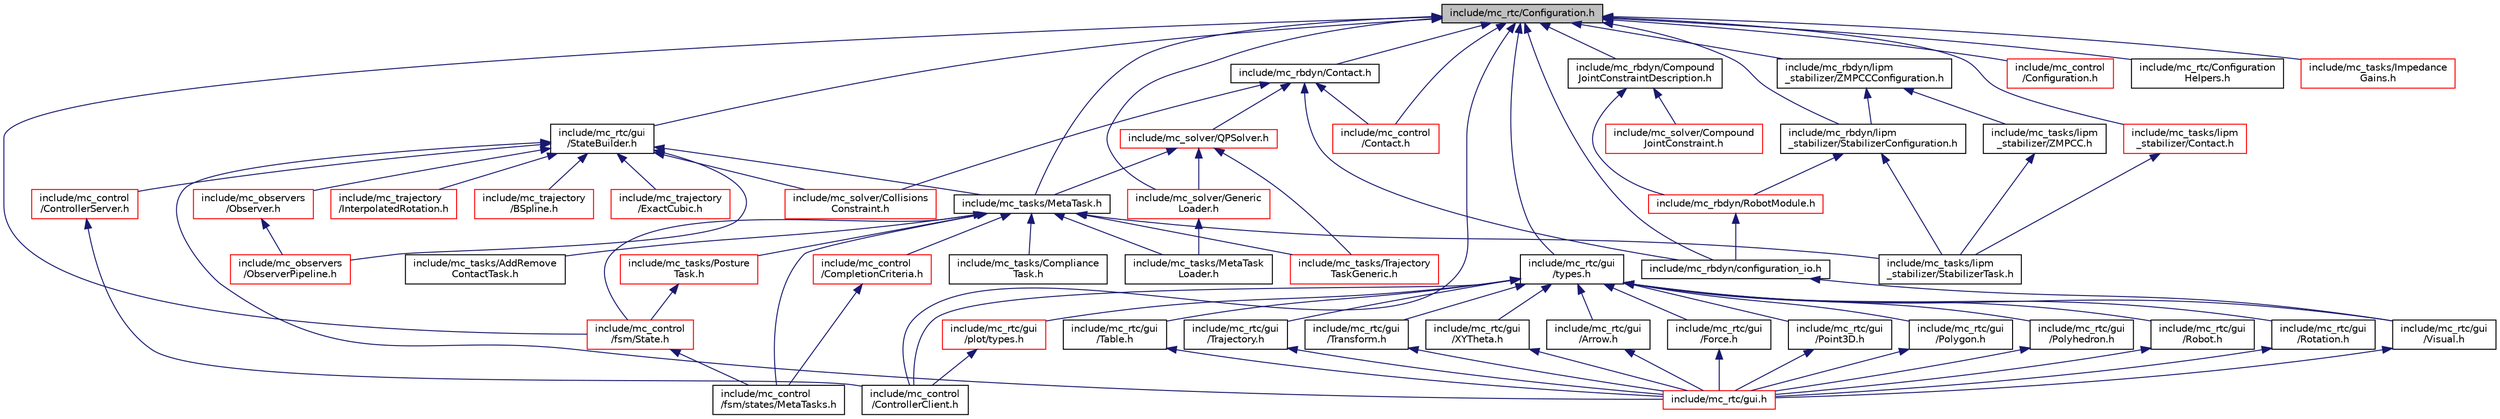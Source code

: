 digraph "include/mc_rtc/Configuration.h"
{
 // INTERACTIVE_SVG=YES
  edge [fontname="Helvetica",fontsize="10",labelfontname="Helvetica",labelfontsize="10"];
  node [fontname="Helvetica",fontsize="10",shape=record];
  Node25 [label="include/mc_rtc/Configuration.h",height=0.2,width=0.4,color="black", fillcolor="grey75", style="filled", fontcolor="black"];
  Node25 -> Node26 [dir="back",color="midnightblue",fontsize="10",style="solid",fontname="Helvetica"];
  Node26 [label="include/mc_tasks/MetaTask.h",height=0.2,width=0.4,color="black", fillcolor="white", style="filled",URL="$MetaTask_8h.html"];
  Node26 -> Node27 [dir="back",color="midnightblue",fontsize="10",style="solid",fontname="Helvetica"];
  Node27 [label="include/mc_control\l/CompletionCriteria.h",height=0.2,width=0.4,color="red", fillcolor="white", style="filled",URL="$CompletionCriteria_8h.html"];
  Node27 -> Node28 [dir="back",color="midnightblue",fontsize="10",style="solid",fontname="Helvetica"];
  Node28 [label="include/mc_control\l/fsm/states/MetaTasks.h",height=0.2,width=0.4,color="black", fillcolor="white", style="filled",URL="$MetaTasks_8h.html"];
  Node26 -> Node30 [dir="back",color="midnightblue",fontsize="10",style="solid",fontname="Helvetica"];
  Node30 [label="include/mc_tasks/Posture\lTask.h",height=0.2,width=0.4,color="red", fillcolor="white", style="filled",URL="$PostureTask_8h.html"];
  Node30 -> Node42 [dir="back",color="midnightblue",fontsize="10",style="solid",fontname="Helvetica"];
  Node42 [label="include/mc_control\l/fsm/State.h",height=0.2,width=0.4,color="red", fillcolor="white", style="filled",URL="$State_8h.html"];
  Node42 -> Node28 [dir="back",color="midnightblue",fontsize="10",style="solid",fontname="Helvetica"];
  Node26 -> Node42 [dir="back",color="midnightblue",fontsize="10",style="solid",fontname="Helvetica"];
  Node26 -> Node57 [dir="back",color="midnightblue",fontsize="10",style="solid",fontname="Helvetica"];
  Node57 [label="include/mc_tasks/Trajectory\lTaskGeneric.h",height=0.2,width=0.4,color="red", fillcolor="white", style="filled",URL="$TrajectoryTaskGeneric_8h.html"];
  Node26 -> Node28 [dir="back",color="midnightblue",fontsize="10",style="solid",fontname="Helvetica"];
  Node26 -> Node83 [dir="back",color="midnightblue",fontsize="10",style="solid",fontname="Helvetica"];
  Node83 [label="include/mc_tasks/AddRemove\lContactTask.h",height=0.2,width=0.4,color="black", fillcolor="white", style="filled",URL="$AddRemoveContactTask_8h.html"];
  Node26 -> Node61 [dir="back",color="midnightblue",fontsize="10",style="solid",fontname="Helvetica"];
  Node61 [label="include/mc_tasks/Compliance\lTask.h",height=0.2,width=0.4,color="black", fillcolor="white", style="filled",URL="$ComplianceTask_8h.html"];
  Node26 -> Node62 [dir="back",color="midnightblue",fontsize="10",style="solid",fontname="Helvetica"];
  Node62 [label="include/mc_tasks/lipm\l_stabilizer/StabilizerTask.h",height=0.2,width=0.4,color="black", fillcolor="white", style="filled",URL="$StabilizerTask_8h.html"];
  Node26 -> Node84 [dir="back",color="midnightblue",fontsize="10",style="solid",fontname="Helvetica"];
  Node84 [label="include/mc_tasks/MetaTask\lLoader.h",height=0.2,width=0.4,color="black", fillcolor="white", style="filled",URL="$MetaTaskLoader_8h.html"];
  Node25 -> Node85 [dir="back",color="midnightblue",fontsize="10",style="solid",fontname="Helvetica"];
  Node85 [label="include/mc_rtc/gui\l/StateBuilder.h",height=0.2,width=0.4,color="black", fillcolor="white", style="filled",URL="$StateBuilder_8h.html"];
  Node85 -> Node26 [dir="back",color="midnightblue",fontsize="10",style="solid",fontname="Helvetica"];
  Node85 -> Node86 [dir="back",color="midnightblue",fontsize="10",style="solid",fontname="Helvetica"];
  Node86 [label="include/mc_observers\l/Observer.h",height=0.2,width=0.4,color="red", fillcolor="white", style="filled",URL="$Observer_8h.html"];
  Node86 -> Node87 [dir="back",color="midnightblue",fontsize="10",style="solid",fontname="Helvetica"];
  Node87 [label="include/mc_observers\l/ObserverPipeline.h",height=0.2,width=0.4,color="red", fillcolor="white", style="filled",URL="$ObserverPipeline_8h.html"];
  Node85 -> Node87 [dir="back",color="midnightblue",fontsize="10",style="solid",fontname="Helvetica"];
  Node85 -> Node94 [dir="back",color="midnightblue",fontsize="10",style="solid",fontname="Helvetica"];
  Node94 [label="include/mc_rtc/gui.h",height=0.2,width=0.4,color="red", fillcolor="white", style="filled",URL="$gui_8h.html"];
  Node85 -> Node95 [dir="back",color="midnightblue",fontsize="10",style="solid",fontname="Helvetica"];
  Node95 [label="include/mc_solver/Collisions\lConstraint.h",height=0.2,width=0.4,color="red", fillcolor="white", style="filled",URL="$CollisionsConstraint_8h.html"];
  Node85 -> Node32 [dir="back",color="midnightblue",fontsize="10",style="solid",fontname="Helvetica"];
  Node32 [label="include/mc_control\l/ControllerServer.h",height=0.2,width=0.4,color="red", fillcolor="white", style="filled",URL="$ControllerServer_8h.html"];
  Node32 -> Node33 [dir="back",color="midnightblue",fontsize="10",style="solid",fontname="Helvetica"];
  Node33 [label="include/mc_control\l/ControllerClient.h",height=0.2,width=0.4,color="black", fillcolor="white", style="filled",URL="$ControllerClient_8h.html"];
  Node85 -> Node96 [dir="back",color="midnightblue",fontsize="10",style="solid",fontname="Helvetica"];
  Node96 [label="include/mc_trajectory\l/InterpolatedRotation.h",height=0.2,width=0.4,color="red", fillcolor="white", style="filled",URL="$InterpolatedRotation_8h.html"];
  Node85 -> Node97 [dir="back",color="midnightblue",fontsize="10",style="solid",fontname="Helvetica"];
  Node97 [label="include/mc_trajectory\l/BSpline.h",height=0.2,width=0.4,color="red", fillcolor="white", style="filled",URL="$BSpline_8h.html"];
  Node85 -> Node98 [dir="back",color="midnightblue",fontsize="10",style="solid",fontname="Helvetica"];
  Node98 [label="include/mc_trajectory\l/ExactCubic.h",height=0.2,width=0.4,color="red", fillcolor="white", style="filled",URL="$ExactCubic_8h.html"];
  Node25 -> Node99 [dir="back",color="midnightblue",fontsize="10",style="solid",fontname="Helvetica"];
  Node99 [label="include/mc_rtc/gui\l/types.h",height=0.2,width=0.4,color="black", fillcolor="white", style="filled",URL="$types_8h.html"];
  Node99 -> Node100 [dir="back",color="midnightblue",fontsize="10",style="solid",fontname="Helvetica"];
  Node100 [label="include/mc_rtc/gui\l/plot/types.h",height=0.2,width=0.4,color="red", fillcolor="white", style="filled",URL="$plot_2types_8h.html"];
  Node100 -> Node33 [dir="back",color="midnightblue",fontsize="10",style="solid",fontname="Helvetica"];
  Node99 -> Node107 [dir="back",color="midnightblue",fontsize="10",style="solid",fontname="Helvetica"];
  Node107 [label="include/mc_rtc/gui\l/Arrow.h",height=0.2,width=0.4,color="black", fillcolor="white", style="filled",URL="$Arrow_8h.html"];
  Node107 -> Node94 [dir="back",color="midnightblue",fontsize="10",style="solid",fontname="Helvetica"];
  Node99 -> Node108 [dir="back",color="midnightblue",fontsize="10",style="solid",fontname="Helvetica"];
  Node108 [label="include/mc_rtc/gui\l/Force.h",height=0.2,width=0.4,color="black", fillcolor="white", style="filled",URL="$Force_8h.html"];
  Node108 -> Node94 [dir="back",color="midnightblue",fontsize="10",style="solid",fontname="Helvetica"];
  Node99 -> Node109 [dir="back",color="midnightblue",fontsize="10",style="solid",fontname="Helvetica"];
  Node109 [label="include/mc_rtc/gui\l/Point3D.h",height=0.2,width=0.4,color="black", fillcolor="white", style="filled",URL="$Point3D_8h.html"];
  Node109 -> Node94 [dir="back",color="midnightblue",fontsize="10",style="solid",fontname="Helvetica"];
  Node99 -> Node110 [dir="back",color="midnightblue",fontsize="10",style="solid",fontname="Helvetica"];
  Node110 [label="include/mc_rtc/gui\l/Polygon.h",height=0.2,width=0.4,color="black", fillcolor="white", style="filled",URL="$Polygon_8h.html"];
  Node110 -> Node94 [dir="back",color="midnightblue",fontsize="10",style="solid",fontname="Helvetica"];
  Node99 -> Node111 [dir="back",color="midnightblue",fontsize="10",style="solid",fontname="Helvetica"];
  Node111 [label="include/mc_rtc/gui\l/Polyhedron.h",height=0.2,width=0.4,color="black", fillcolor="white", style="filled",URL="$Polyhedron_8h.html"];
  Node111 -> Node94 [dir="back",color="midnightblue",fontsize="10",style="solid",fontname="Helvetica"];
  Node99 -> Node112 [dir="back",color="midnightblue",fontsize="10",style="solid",fontname="Helvetica"];
  Node112 [label="include/mc_rtc/gui\l/Robot.h",height=0.2,width=0.4,color="black", fillcolor="white", style="filled",URL="$mc__rtc_2gui_2Robot_8h.html"];
  Node112 -> Node94 [dir="back",color="midnightblue",fontsize="10",style="solid",fontname="Helvetica"];
  Node99 -> Node113 [dir="back",color="midnightblue",fontsize="10",style="solid",fontname="Helvetica"];
  Node113 [label="include/mc_rtc/gui\l/Rotation.h",height=0.2,width=0.4,color="black", fillcolor="white", style="filled",URL="$Rotation_8h.html"];
  Node113 -> Node94 [dir="back",color="midnightblue",fontsize="10",style="solid",fontname="Helvetica"];
  Node99 -> Node114 [dir="back",color="midnightblue",fontsize="10",style="solid",fontname="Helvetica"];
  Node114 [label="include/mc_rtc/gui\l/Table.h",height=0.2,width=0.4,color="black", fillcolor="white", style="filled",URL="$Table_8h.html"];
  Node114 -> Node94 [dir="back",color="midnightblue",fontsize="10",style="solid",fontname="Helvetica"];
  Node99 -> Node115 [dir="back",color="midnightblue",fontsize="10",style="solid",fontname="Helvetica"];
  Node115 [label="include/mc_rtc/gui\l/Trajectory.h",height=0.2,width=0.4,color="black", fillcolor="white", style="filled",URL="$Trajectory_8h.html"];
  Node115 -> Node94 [dir="back",color="midnightblue",fontsize="10",style="solid",fontname="Helvetica"];
  Node99 -> Node116 [dir="back",color="midnightblue",fontsize="10",style="solid",fontname="Helvetica"];
  Node116 [label="include/mc_rtc/gui\l/Transform.h",height=0.2,width=0.4,color="black", fillcolor="white", style="filled",URL="$Transform_8h.html"];
  Node116 -> Node94 [dir="back",color="midnightblue",fontsize="10",style="solid",fontname="Helvetica"];
  Node99 -> Node117 [dir="back",color="midnightblue",fontsize="10",style="solid",fontname="Helvetica"];
  Node117 [label="include/mc_rtc/gui\l/Visual.h",height=0.2,width=0.4,color="black", fillcolor="white", style="filled",URL="$Visual_8h.html"];
  Node117 -> Node94 [dir="back",color="midnightblue",fontsize="10",style="solid",fontname="Helvetica"];
  Node99 -> Node118 [dir="back",color="midnightblue",fontsize="10",style="solid",fontname="Helvetica"];
  Node118 [label="include/mc_rtc/gui\l/XYTheta.h",height=0.2,width=0.4,color="black", fillcolor="white", style="filled",URL="$XYTheta_8h.html"];
  Node118 -> Node94 [dir="back",color="midnightblue",fontsize="10",style="solid",fontname="Helvetica"];
  Node99 -> Node33 [dir="back",color="midnightblue",fontsize="10",style="solid",fontname="Helvetica"];
  Node25 -> Node119 [dir="back",color="midnightblue",fontsize="10",style="solid",fontname="Helvetica"];
  Node119 [label="include/mc_rbdyn/Contact.h",height=0.2,width=0.4,color="black", fillcolor="white", style="filled",URL="$mc__rbdyn_2Contact_8h.html"];
  Node119 -> Node120 [dir="back",color="midnightblue",fontsize="10",style="solid",fontname="Helvetica"];
  Node120 [label="include/mc_solver/QPSolver.h",height=0.2,width=0.4,color="red", fillcolor="white", style="filled",URL="$QPSolver_8h.html"];
  Node120 -> Node26 [dir="back",color="midnightblue",fontsize="10",style="solid",fontname="Helvetica"];
  Node120 -> Node57 [dir="back",color="midnightblue",fontsize="10",style="solid",fontname="Helvetica"];
  Node120 -> Node123 [dir="back",color="midnightblue",fontsize="10",style="solid",fontname="Helvetica"];
  Node123 [label="include/mc_solver/Generic\lLoader.h",height=0.2,width=0.4,color="red", fillcolor="white", style="filled",URL="$GenericLoader_8h.html"];
  Node123 -> Node84 [dir="back",color="midnightblue",fontsize="10",style="solid",fontname="Helvetica"];
  Node119 -> Node131 [dir="back",color="midnightblue",fontsize="10",style="solid",fontname="Helvetica"];
  Node131 [label="include/mc_control\l/Contact.h",height=0.2,width=0.4,color="red", fillcolor="white", style="filled",URL="$mc__control_2Contact_8h.html"];
  Node119 -> Node132 [dir="back",color="midnightblue",fontsize="10",style="solid",fontname="Helvetica"];
  Node132 [label="include/mc_rbdyn/configuration_io.h",height=0.2,width=0.4,color="black", fillcolor="white", style="filled",URL="$configuration__io_8h.html"];
  Node132 -> Node117 [dir="back",color="midnightblue",fontsize="10",style="solid",fontname="Helvetica"];
  Node119 -> Node95 [dir="back",color="midnightblue",fontsize="10",style="solid",fontname="Helvetica"];
  Node25 -> Node133 [dir="back",color="midnightblue",fontsize="10",style="solid",fontname="Helvetica"];
  Node133 [label="include/mc_rbdyn/Compound\lJointConstraintDescription.h",height=0.2,width=0.4,color="black", fillcolor="white", style="filled",URL="$CompoundJointConstraintDescription_8h.html"];
  Node133 -> Node134 [dir="back",color="midnightblue",fontsize="10",style="solid",fontname="Helvetica"];
  Node134 [label="include/mc_rbdyn/RobotModule.h",height=0.2,width=0.4,color="red", fillcolor="white", style="filled",URL="$RobotModule_8h.html"];
  Node134 -> Node132 [dir="back",color="midnightblue",fontsize="10",style="solid",fontname="Helvetica"];
  Node133 -> Node139 [dir="back",color="midnightblue",fontsize="10",style="solid",fontname="Helvetica"];
  Node139 [label="include/mc_solver/Compound\lJointConstraint.h",height=0.2,width=0.4,color="red", fillcolor="white", style="filled",URL="$CompoundJointConstraint_8h.html"];
  Node25 -> Node145 [dir="back",color="midnightblue",fontsize="10",style="solid",fontname="Helvetica"];
  Node145 [label="include/mc_rbdyn/lipm\l_stabilizer/ZMPCCConfiguration.h",height=0.2,width=0.4,color="black", fillcolor="white", style="filled",URL="$ZMPCCConfiguration_8h.html"];
  Node145 -> Node146 [dir="back",color="midnightblue",fontsize="10",style="solid",fontname="Helvetica"];
  Node146 [label="include/mc_rbdyn/lipm\l_stabilizer/StabilizerConfiguration.h",height=0.2,width=0.4,color="black", fillcolor="white", style="filled",URL="$StabilizerConfiguration_8h.html"];
  Node146 -> Node134 [dir="back",color="midnightblue",fontsize="10",style="solid",fontname="Helvetica"];
  Node146 -> Node62 [dir="back",color="midnightblue",fontsize="10",style="solid",fontname="Helvetica"];
  Node145 -> Node147 [dir="back",color="midnightblue",fontsize="10",style="solid",fontname="Helvetica"];
  Node147 [label="include/mc_tasks/lipm\l_stabilizer/ZMPCC.h",height=0.2,width=0.4,color="black", fillcolor="white", style="filled",URL="$ZMPCC_8h.html"];
  Node147 -> Node62 [dir="back",color="midnightblue",fontsize="10",style="solid",fontname="Helvetica"];
  Node25 -> Node146 [dir="back",color="midnightblue",fontsize="10",style="solid",fontname="Helvetica"];
  Node25 -> Node148 [dir="back",color="midnightblue",fontsize="10",style="solid",fontname="Helvetica"];
  Node148 [label="include/mc_control\l/Configuration.h",height=0.2,width=0.4,color="red", fillcolor="white", style="filled",URL="$mc__control_2Configuration_8h.html"];
  Node25 -> Node131 [dir="back",color="midnightblue",fontsize="10",style="solid",fontname="Helvetica"];
  Node25 -> Node132 [dir="back",color="midnightblue",fontsize="10",style="solid",fontname="Helvetica"];
  Node25 -> Node33 [dir="back",color="midnightblue",fontsize="10",style="solid",fontname="Helvetica"];
  Node25 -> Node42 [dir="back",color="midnightblue",fontsize="10",style="solid",fontname="Helvetica"];
  Node25 -> Node140 [dir="back",color="midnightblue",fontsize="10",style="solid",fontname="Helvetica"];
  Node140 [label="include/mc_tasks/lipm\l_stabilizer/Contact.h",height=0.2,width=0.4,color="red", fillcolor="white", style="filled",URL="$mc__tasks_2lipm__stabilizer_2Contact_8h.html"];
  Node140 -> Node62 [dir="back",color="midnightblue",fontsize="10",style="solid",fontname="Helvetica"];
  Node25 -> Node149 [dir="back",color="midnightblue",fontsize="10",style="solid",fontname="Helvetica"];
  Node149 [label="include/mc_rtc/Configuration\lHelpers.h",height=0.2,width=0.4,color="black", fillcolor="white", style="filled",URL="$ConfigurationHelpers_8h.html"];
  Node25 -> Node123 [dir="back",color="midnightblue",fontsize="10",style="solid",fontname="Helvetica"];
  Node25 -> Node150 [dir="back",color="midnightblue",fontsize="10",style="solid",fontname="Helvetica"];
  Node150 [label="include/mc_tasks/Impedance\lGains.h",height=0.2,width=0.4,color="red", fillcolor="white", style="filled",URL="$ImpedanceGains_8h.html"];
}
